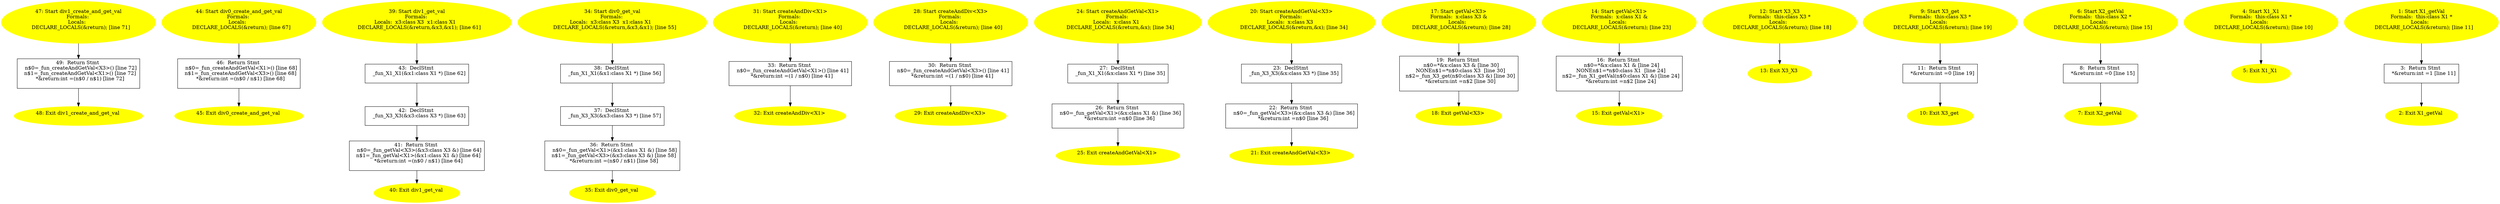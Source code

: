 /* @generated */
digraph iCFG {
49 [label="49:  Return Stmt \n   n$0=_fun_createAndGetVal<X3>() [line 72]\n  n$1=_fun_createAndGetVal<X1>() [line 72]\n  *&return:int =(n$0 / n$1) [line 72]\n " shape="box"]
	

	 49 -> 48 ;
48 [label="48: Exit div1_create_and_get_val \n  " color=yellow style=filled]
	

47 [label="47: Start div1_create_and_get_val\nFormals: \nLocals:  \n   DECLARE_LOCALS(&return); [line 71]\n " color=yellow style=filled]
	

	 47 -> 49 ;
46 [label="46:  Return Stmt \n   n$0=_fun_createAndGetVal<X1>() [line 68]\n  n$1=_fun_createAndGetVal<X3>() [line 68]\n  *&return:int =(n$0 / n$1) [line 68]\n " shape="box"]
	

	 46 -> 45 ;
45 [label="45: Exit div0_create_and_get_val \n  " color=yellow style=filled]
	

44 [label="44: Start div0_create_and_get_val\nFormals: \nLocals:  \n   DECLARE_LOCALS(&return); [line 67]\n " color=yellow style=filled]
	

	 44 -> 46 ;
43 [label="43:  DeclStmt \n   _fun_X1_X1(&x1:class X1 *) [line 62]\n " shape="box"]
	

	 43 -> 42 ;
42 [label="42:  DeclStmt \n   _fun_X3_X3(&x3:class X3 *) [line 63]\n " shape="box"]
	

	 42 -> 41 ;
41 [label="41:  Return Stmt \n   n$0=_fun_getVal<X3>(&x3:class X3 &) [line 64]\n  n$1=_fun_getVal<X1>(&x1:class X1 &) [line 64]\n  *&return:int =(n$0 / n$1) [line 64]\n " shape="box"]
	

	 41 -> 40 ;
40 [label="40: Exit div1_get_val \n  " color=yellow style=filled]
	

39 [label="39: Start div1_get_val\nFormals: \nLocals:  x3:class X3  x1:class X1  \n   DECLARE_LOCALS(&return,&x3,&x1); [line 61]\n " color=yellow style=filled]
	

	 39 -> 43 ;
38 [label="38:  DeclStmt \n   _fun_X1_X1(&x1:class X1 *) [line 56]\n " shape="box"]
	

	 38 -> 37 ;
37 [label="37:  DeclStmt \n   _fun_X3_X3(&x3:class X3 *) [line 57]\n " shape="box"]
	

	 37 -> 36 ;
36 [label="36:  Return Stmt \n   n$0=_fun_getVal<X1>(&x1:class X1 &) [line 58]\n  n$1=_fun_getVal<X3>(&x3:class X3 &) [line 58]\n  *&return:int =(n$0 / n$1) [line 58]\n " shape="box"]
	

	 36 -> 35 ;
35 [label="35: Exit div0_get_val \n  " color=yellow style=filled]
	

34 [label="34: Start div0_get_val\nFormals: \nLocals:  x3:class X3  x1:class X1  \n   DECLARE_LOCALS(&return,&x3,&x1); [line 55]\n " color=yellow style=filled]
	

	 34 -> 38 ;
33 [label="33:  Return Stmt \n   n$0=_fun_createAndGetVal<X1>() [line 41]\n  *&return:int =(1 / n$0) [line 41]\n " shape="box"]
	

	 33 -> 32 ;
32 [label="32: Exit createAndDiv<X1> \n  " color=yellow style=filled]
	

31 [label="31: Start createAndDiv<X1>\nFormals: \nLocals:  \n   DECLARE_LOCALS(&return); [line 40]\n " color=yellow style=filled]
	

	 31 -> 33 ;
30 [label="30:  Return Stmt \n   n$0=_fun_createAndGetVal<X3>() [line 41]\n  *&return:int =(1 / n$0) [line 41]\n " shape="box"]
	

	 30 -> 29 ;
29 [label="29: Exit createAndDiv<X3> \n  " color=yellow style=filled]
	

28 [label="28: Start createAndDiv<X3>\nFormals: \nLocals:  \n   DECLARE_LOCALS(&return); [line 40]\n " color=yellow style=filled]
	

	 28 -> 30 ;
27 [label="27:  DeclStmt \n   _fun_X1_X1(&x:class X1 *) [line 35]\n " shape="box"]
	

	 27 -> 26 ;
26 [label="26:  Return Stmt \n   n$0=_fun_getVal<X1>(&x:class X1 &) [line 36]\n  *&return:int =n$0 [line 36]\n " shape="box"]
	

	 26 -> 25 ;
25 [label="25: Exit createAndGetVal<X1> \n  " color=yellow style=filled]
	

24 [label="24: Start createAndGetVal<X1>\nFormals: \nLocals:  x:class X1  \n   DECLARE_LOCALS(&return,&x); [line 34]\n " color=yellow style=filled]
	

	 24 -> 27 ;
23 [label="23:  DeclStmt \n   _fun_X3_X3(&x:class X3 *) [line 35]\n " shape="box"]
	

	 23 -> 22 ;
22 [label="22:  Return Stmt \n   n$0=_fun_getVal<X3>(&x:class X3 &) [line 36]\n  *&return:int =n$0 [line 36]\n " shape="box"]
	

	 22 -> 21 ;
21 [label="21: Exit createAndGetVal<X3> \n  " color=yellow style=filled]
	

20 [label="20: Start createAndGetVal<X3>\nFormals: \nLocals:  x:class X3  \n   DECLARE_LOCALS(&return,&x); [line 34]\n " color=yellow style=filled]
	

	 20 -> 23 ;
19 [label="19:  Return Stmt \n   n$0=*&x:class X3 & [line 30]\n  NONEn$1=*n$0:class X3  [line 30]\n  n$2=_fun_X3_get(n$0:class X3 &) [line 30]\n  *&return:int =n$2 [line 30]\n " shape="box"]
	

	 19 -> 18 ;
18 [label="18: Exit getVal<X3> \n  " color=yellow style=filled]
	

17 [label="17: Start getVal<X3>\nFormals:  x:class X3 &\nLocals:  \n   DECLARE_LOCALS(&return); [line 28]\n " color=yellow style=filled]
	

	 17 -> 19 ;
16 [label="16:  Return Stmt \n   n$0=*&x:class X1 & [line 24]\n  NONEn$1=*n$0:class X1  [line 24]\n  n$2=_fun_X1_getVal(n$0:class X1 &) [line 24]\n  *&return:int =n$2 [line 24]\n " shape="box"]
	

	 16 -> 15 ;
15 [label="15: Exit getVal<X1> \n  " color=yellow style=filled]
	

14 [label="14: Start getVal<X1>\nFormals:  x:class X1 &\nLocals:  \n   DECLARE_LOCALS(&return); [line 23]\n " color=yellow style=filled]
	

	 14 -> 16 ;
13 [label="13: Exit X3_X3 \n  " color=yellow style=filled]
	

12 [label="12: Start X3_X3\nFormals:  this:class X3 *\nLocals:  \n   DECLARE_LOCALS(&return); [line 18]\n " color=yellow style=filled]
	

	 12 -> 13 ;
11 [label="11:  Return Stmt \n   *&return:int =0 [line 19]\n " shape="box"]
	

	 11 -> 10 ;
10 [label="10: Exit X3_get \n  " color=yellow style=filled]
	

9 [label="9: Start X3_get\nFormals:  this:class X3 *\nLocals:  \n   DECLARE_LOCALS(&return); [line 19]\n " color=yellow style=filled]
	

	 9 -> 11 ;
8 [label="8:  Return Stmt \n   *&return:int =0 [line 15]\n " shape="box"]
	

	 8 -> 7 ;
7 [label="7: Exit X2_getVal \n  " color=yellow style=filled]
	

6 [label="6: Start X2_getVal\nFormals:  this:class X2 *\nLocals:  \n   DECLARE_LOCALS(&return); [line 15]\n " color=yellow style=filled]
	

	 6 -> 8 ;
5 [label="5: Exit X1_X1 \n  " color=yellow style=filled]
	

4 [label="4: Start X1_X1\nFormals:  this:class X1 *\nLocals:  \n   DECLARE_LOCALS(&return); [line 10]\n " color=yellow style=filled]
	

	 4 -> 5 ;
3 [label="3:  Return Stmt \n   *&return:int =1 [line 11]\n " shape="box"]
	

	 3 -> 2 ;
2 [label="2: Exit X1_getVal \n  " color=yellow style=filled]
	

1 [label="1: Start X1_getVal\nFormals:  this:class X1 *\nLocals:  \n   DECLARE_LOCALS(&return); [line 11]\n " color=yellow style=filled]
	

	 1 -> 3 ;
}
